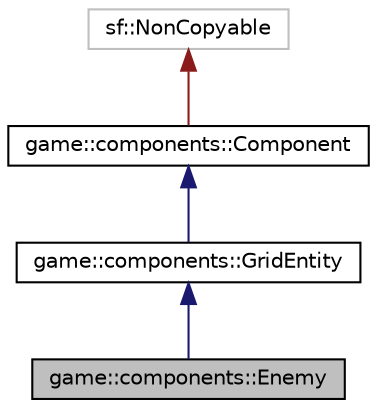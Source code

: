 digraph "game::components::Enemy"
{
 // LATEX_PDF_SIZE
  edge [fontname="Helvetica",fontsize="10",labelfontname="Helvetica",labelfontsize="10"];
  node [fontname="Helvetica",fontsize="10",shape=record];
  Node1 [label="game::components::Enemy",height=0.2,width=0.4,color="black", fillcolor="grey75", style="filled", fontcolor="black",tooltip="base class for all types of enemies in the game"];
  Node2 -> Node1 [dir="back",color="midnightblue",fontsize="10",style="solid"];
  Node2 [label="game::components::GridEntity",height=0.2,width=0.4,color="black", fillcolor="white", style="filled",URL="$classgame_1_1components_1_1GridEntity.html",tooltip="base class for all the drawables in the game"];
  Node3 -> Node2 [dir="back",color="midnightblue",fontsize="10",style="solid"];
  Node3 [label="game::components::Component",height=0.2,width=0.4,color="black", fillcolor="white", style="filled",URL="$classgame_1_1components_1_1Component.html",tooltip="base class for all components"];
  Node4 -> Node3 [dir="back",color="firebrick4",fontsize="10",style="solid"];
  Node4 [label="sf::NonCopyable",height=0.2,width=0.4,color="grey75", fillcolor="white", style="filled",tooltip=" "];
}
